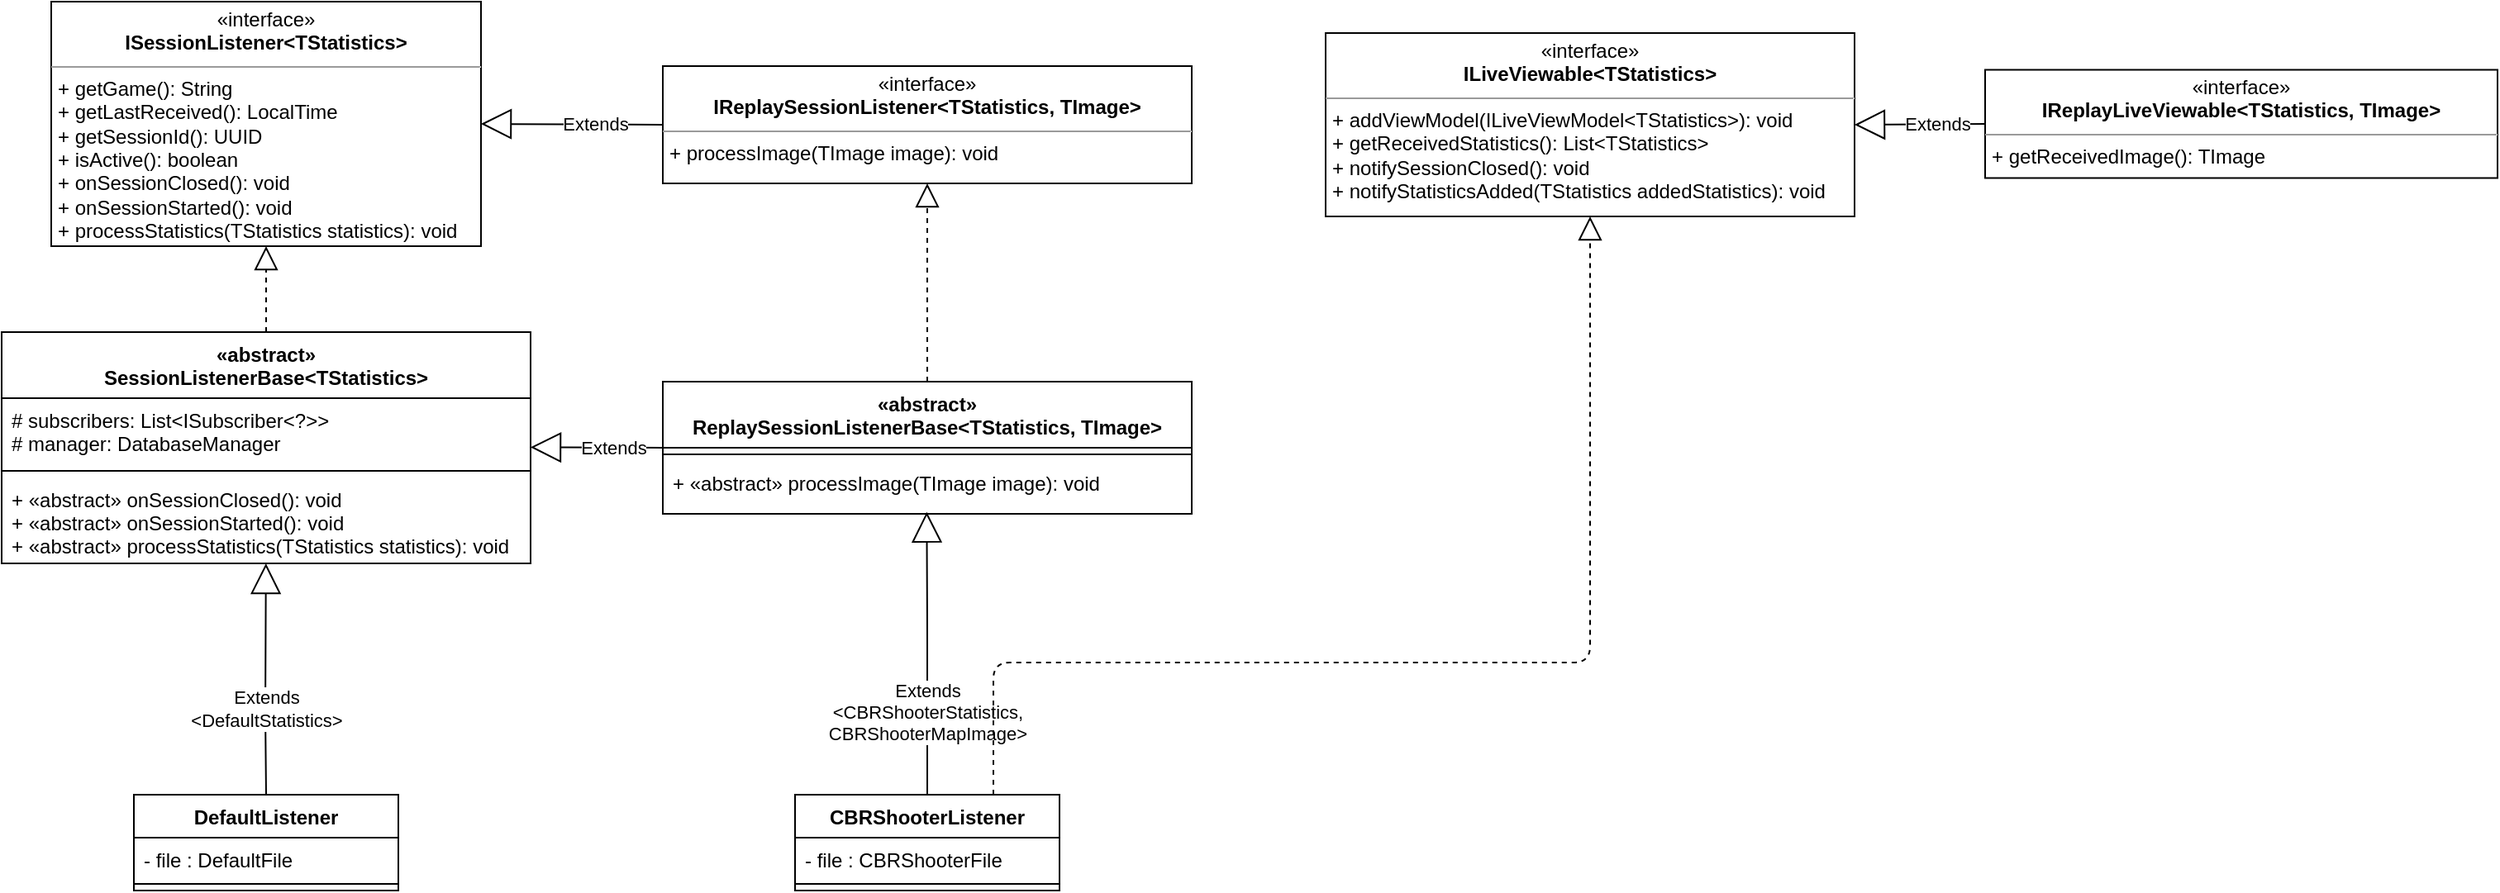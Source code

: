 <mxfile version="14.6.13" type="device"><diagram id="C5RBs43oDa-KdzZeNtuy" name="Page-1"><mxGraphModel dx="1718" dy="2162" grid="1" gridSize="10" guides="1" tooltips="1" connect="1" arrows="1" fold="1" page="1" pageScale="1" pageWidth="827" pageHeight="1169" math="0" shadow="0"><root><mxCell id="WIyWlLk6GJQsqaUBKTNV-0"/><mxCell id="WIyWlLk6GJQsqaUBKTNV-1" parent="WIyWlLk6GJQsqaUBKTNV-0"/><mxCell id="g1QL56Vl-HmodmDSGlGd-16" value="" style="endArrow=block;dashed=1;endFill=0;endSize=12;html=1;entryX=0.5;entryY=1;entryDx=0;entryDy=0;exitX=0.5;exitY=0;exitDx=0;exitDy=0;" edge="1" parent="WIyWlLk6GJQsqaUBKTNV-1" source="g1QL56Vl-HmodmDSGlGd-63" target="g1QL56Vl-HmodmDSGlGd-41"><mxGeometry width="160" relative="1" as="geometry"><mxPoint x="280" y="120" as="sourcePoint"/><mxPoint x="260.0" y="80.0" as="targetPoint"/><Array as="points"/></mxGeometry></mxCell><mxCell id="g1QL56Vl-HmodmDSGlGd-27" value="Extends&lt;br&gt;&amp;lt;CBRShooterStatistics, &lt;br&gt;CBRShooterMapImage&amp;gt;" style="endArrow=block;endSize=16;endFill=0;html=1;exitX=0.5;exitY=0;exitDx=0;exitDy=0;entryX=0.499;entryY=0.964;entryDx=0;entryDy=0;entryPerimeter=0;" edge="1" parent="WIyWlLk6GJQsqaUBKTNV-1" source="g1QL56Vl-HmodmDSGlGd-69" target="g1QL56Vl-HmodmDSGlGd-50"><mxGeometry x="-0.416" width="160" relative="1" as="geometry"><mxPoint x="680" y="360" as="sourcePoint"/><mxPoint x="360" y="254" as="targetPoint"/><Array as="points"><mxPoint x="680" y="300"/></Array><mxPoint as="offset"/></mxGeometry></mxCell><mxCell id="g1QL56Vl-HmodmDSGlGd-32" value="&lt;p style=&quot;margin: 0px ; margin-top: 4px ; text-align: center&quot;&gt;«interface»&lt;br&gt;&lt;b&gt;ILiveViewable&amp;lt;TStatistics&amp;gt;&lt;/b&gt;&lt;/p&gt;&lt;hr size=&quot;1&quot;&gt;&lt;p style=&quot;margin: 0px ; margin-left: 4px&quot;&gt;+ addViewModel(ILiveViewModel&amp;lt;TStatistics&amp;gt;): void&lt;br&gt;+ getReceivedStatistics(): List&amp;lt;TStatistics&amp;gt;&lt;/p&gt;&lt;p style=&quot;margin: 0px ; margin-left: 4px&quot;&gt;+ notifySessionClosed(): void&lt;/p&gt;&lt;p style=&quot;margin: 0px ; margin-left: 4px&quot;&gt;+ notifyStatisticsAdded(TStatistics addedStatistics): void&lt;/p&gt;" style="verticalAlign=top;align=left;overflow=fill;fontSize=12;fontFamily=Helvetica;html=1;" vertex="1" parent="WIyWlLk6GJQsqaUBKTNV-1"><mxGeometry x="921" y="-61" width="320" height="111" as="geometry"/></mxCell><mxCell id="g1QL56Vl-HmodmDSGlGd-33" value="&lt;p style=&quot;margin: 0px ; margin-top: 4px ; text-align: center&quot;&gt;«interface»&lt;br&gt;&lt;b&gt;IReplayLiveViewable&amp;lt;TStatistics, TImage&amp;gt;&lt;/b&gt;&lt;/p&gt;&lt;hr size=&quot;1&quot;&gt;&lt;p style=&quot;margin: 0px ; margin-left: 4px&quot;&gt;+ getReceivedImage(): TImage&lt;/p&gt;" style="verticalAlign=top;align=left;overflow=fill;fontSize=12;fontFamily=Helvetica;html=1;" vertex="1" parent="WIyWlLk6GJQsqaUBKTNV-1"><mxGeometry x="1320" y="-38.75" width="310" height="65.5" as="geometry"/></mxCell><mxCell id="g1QL56Vl-HmodmDSGlGd-35" value="Extends" style="endArrow=block;endSize=16;endFill=0;html=1;exitX=0;exitY=0.5;exitDx=0;exitDy=0;entryX=1;entryY=0.5;entryDx=0;entryDy=0;" edge="1" parent="WIyWlLk6GJQsqaUBKTNV-1" source="g1QL56Vl-HmodmDSGlGd-33" target="g1QL56Vl-HmodmDSGlGd-32"><mxGeometry x="-0.25" width="160" relative="1" as="geometry"><mxPoint x="1040" y="299.71" as="sourcePoint"/><mxPoint x="960" y="299.71" as="targetPoint"/><Array as="points"/><mxPoint as="offset"/></mxGeometry></mxCell><mxCell id="g1QL56Vl-HmodmDSGlGd-41" value="&lt;p style=&quot;margin: 0px ; margin-top: 4px ; text-align: center&quot;&gt;«interface»&lt;br&gt;&lt;b&gt;ISessionListener&amp;lt;TStatistics&amp;gt;&lt;/b&gt;&lt;br&gt;&lt;/p&gt;&lt;hr size=&quot;1&quot;&gt;&lt;p style=&quot;margin: 0px ; margin-left: 4px&quot;&gt;+ getGame(): String&lt;br&gt;+ getLastReceived(): LocalTime&lt;/p&gt;&lt;p style=&quot;margin: 0px ; margin-left: 4px&quot;&gt;+ getSessionId(): UUID&lt;/p&gt;&lt;p style=&quot;margin: 0px ; margin-left: 4px&quot;&gt;+ isActive(): boolean&lt;/p&gt;&lt;p style=&quot;margin: 0px ; margin-left: 4px&quot;&gt;+ onSessionClosed(): void&lt;/p&gt;&lt;p style=&quot;margin: 0px ; margin-left: 4px&quot;&gt;+ onSessionStarted(): void&lt;/p&gt;&lt;p style=&quot;margin: 0px ; margin-left: 4px&quot;&gt;+ processStatistics(TStatistics statistics): void&lt;/p&gt;" style="verticalAlign=top;align=left;overflow=fill;fontSize=12;fontFamily=Helvetica;html=1;" vertex="1" parent="WIyWlLk6GJQsqaUBKTNV-1"><mxGeometry x="150" y="-80" width="260" height="148" as="geometry"/></mxCell><mxCell id="g1QL56Vl-HmodmDSGlGd-42" value="&lt;p style=&quot;margin: 0px ; margin-top: 4px ; text-align: center&quot;&gt;«interface»&lt;br&gt;&lt;b&gt;IReplaySessionListener&amp;lt;TStatistics, TImage&amp;gt;&lt;/b&gt;&lt;br&gt;&lt;/p&gt;&lt;hr size=&quot;1&quot;&gt;&lt;p style=&quot;margin: 0px ; margin-left: 4px&quot;&gt;&lt;span&gt;+ processImage(TImage image): void&lt;/span&gt;&lt;br&gt;&lt;/p&gt;" style="verticalAlign=top;align=left;overflow=fill;fontSize=12;fontFamily=Helvetica;html=1;" vertex="1" parent="WIyWlLk6GJQsqaUBKTNV-1"><mxGeometry x="520" y="-41" width="320" height="71" as="geometry"/></mxCell><mxCell id="g1QL56Vl-HmodmDSGlGd-45" value="Extends" style="endArrow=block;endSize=16;endFill=0;html=1;exitX=0;exitY=0.5;exitDx=0;exitDy=0;entryX=1;entryY=0.5;entryDx=0;entryDy=0;" edge="1" parent="WIyWlLk6GJQsqaUBKTNV-1" source="g1QL56Vl-HmodmDSGlGd-42" target="g1QL56Vl-HmodmDSGlGd-41"><mxGeometry x="-0.25" width="160" relative="1" as="geometry"><mxPoint x="710" y="120" as="sourcePoint"/><mxPoint x="410" y="-18" as="targetPoint"/><Array as="points"/><mxPoint as="offset"/></mxGeometry></mxCell><mxCell id="g1QL56Vl-HmodmDSGlGd-47" value="«abstract»&#10;ReplaySessionListenerBase&lt;TStatistics, TImage&gt;" style="swimlane;fontStyle=1;align=center;verticalAlign=top;childLayout=stackLayout;horizontal=1;startSize=40;horizontalStack=0;resizeParent=1;resizeParentMax=0;resizeLast=0;collapsible=1;marginBottom=0;" vertex="1" parent="WIyWlLk6GJQsqaUBKTNV-1"><mxGeometry x="520" y="150" width="320" height="80" as="geometry"/></mxCell><mxCell id="g1QL56Vl-HmodmDSGlGd-49" value="" style="line;strokeWidth=1;fillColor=none;align=left;verticalAlign=middle;spacingTop=-1;spacingLeft=3;spacingRight=3;rotatable=0;labelPosition=right;points=[];portConstraint=eastwest;" vertex="1" parent="g1QL56Vl-HmodmDSGlGd-47"><mxGeometry y="40" width="320" height="8" as="geometry"/></mxCell><mxCell id="g1QL56Vl-HmodmDSGlGd-50" value="+ «abstract» processImage(TImage image): void" style="text;strokeColor=none;fillColor=none;align=left;verticalAlign=top;spacingLeft=4;spacingRight=4;overflow=hidden;rotatable=0;points=[[0,0.5],[1,0.5]];portConstraint=eastwest;" vertex="1" parent="g1QL56Vl-HmodmDSGlGd-47"><mxGeometry y="48" width="320" height="32" as="geometry"/></mxCell><mxCell id="g1QL56Vl-HmodmDSGlGd-63" value="«abstract»&#10;SessionListenerBase&lt;TStatistics&gt;" style="swimlane;fontStyle=1;align=center;verticalAlign=top;childLayout=stackLayout;horizontal=1;startSize=40;horizontalStack=0;resizeParent=1;resizeParentMax=0;resizeLast=0;collapsible=1;marginBottom=0;" vertex="1" parent="WIyWlLk6GJQsqaUBKTNV-1"><mxGeometry x="120" y="120" width="320" height="140" as="geometry"/></mxCell><mxCell id="g1QL56Vl-HmodmDSGlGd-64" value="# subscribers: List&lt;ISubscriber&lt;?&gt;&gt;&#10;# manager: DatabaseManager" style="text;strokeColor=none;fillColor=none;align=left;verticalAlign=top;spacingLeft=4;spacingRight=4;overflow=hidden;rotatable=0;points=[[0,0.5],[1,0.5]];portConstraint=eastwest;" vertex="1" parent="g1QL56Vl-HmodmDSGlGd-63"><mxGeometry y="40" width="320" height="40" as="geometry"/></mxCell><mxCell id="g1QL56Vl-HmodmDSGlGd-65" value="" style="line;strokeWidth=1;fillColor=none;align=left;verticalAlign=middle;spacingTop=-1;spacingLeft=3;spacingRight=3;rotatable=0;labelPosition=right;points=[];portConstraint=eastwest;" vertex="1" parent="g1QL56Vl-HmodmDSGlGd-63"><mxGeometry y="80" width="320" height="8" as="geometry"/></mxCell><mxCell id="g1QL56Vl-HmodmDSGlGd-66" value="+ «abstract» onSessionClosed(): void&#10;+ «abstract» onSessionStarted(): void&#10;+ «abstract» processStatistics(TStatistics statistics): void" style="text;strokeColor=none;fillColor=none;align=left;verticalAlign=top;spacingLeft=4;spacingRight=4;overflow=hidden;rotatable=0;points=[[0,0.5],[1,0.5]];portConstraint=eastwest;" vertex="1" parent="g1QL56Vl-HmodmDSGlGd-63"><mxGeometry y="88" width="320" height="52" as="geometry"/></mxCell><mxCell id="g1QL56Vl-HmodmDSGlGd-67" value="" style="endArrow=block;dashed=1;endFill=0;endSize=12;html=1;entryX=0.5;entryY=1;entryDx=0;entryDy=0;exitX=0.5;exitY=0;exitDx=0;exitDy=0;" edge="1" parent="WIyWlLk6GJQsqaUBKTNV-1" source="g1QL56Vl-HmodmDSGlGd-47" target="g1QL56Vl-HmodmDSGlGd-42"><mxGeometry width="160" relative="1" as="geometry"><mxPoint x="679.71" y="81" as="sourcePoint"/><mxPoint x="679.71" y="29" as="targetPoint"/><Array as="points"/></mxGeometry></mxCell><mxCell id="g1QL56Vl-HmodmDSGlGd-68" value="Extends" style="endArrow=block;endSize=16;endFill=0;html=1;entryX=1;entryY=0.5;entryDx=0;entryDy=0;exitX=0;exitY=0.5;exitDx=0;exitDy=0;" edge="1" parent="WIyWlLk6GJQsqaUBKTNV-1" source="g1QL56Vl-HmodmDSGlGd-47"><mxGeometry x="-0.25" width="160" relative="1" as="geometry"><mxPoint x="500" y="160" as="sourcePoint"/><mxPoint x="440" y="189.71" as="targetPoint"/><Array as="points"/><mxPoint as="offset"/></mxGeometry></mxCell><mxCell id="g1QL56Vl-HmodmDSGlGd-69" value="CBRShooterListener" style="swimlane;fontStyle=1;align=center;verticalAlign=top;childLayout=stackLayout;horizontal=1;startSize=26;horizontalStack=0;resizeParent=1;resizeParentMax=0;resizeLast=0;collapsible=1;marginBottom=0;" vertex="1" parent="WIyWlLk6GJQsqaUBKTNV-1"><mxGeometry x="600" y="400" width="160" height="58" as="geometry"/></mxCell><mxCell id="g1QL56Vl-HmodmDSGlGd-70" value="- file : CBRShooterFile" style="text;strokeColor=none;fillColor=none;align=left;verticalAlign=top;spacingLeft=4;spacingRight=4;overflow=hidden;rotatable=0;points=[[0,0.5],[1,0.5]];portConstraint=eastwest;" vertex="1" parent="g1QL56Vl-HmodmDSGlGd-69"><mxGeometry y="26" width="160" height="24" as="geometry"/></mxCell><mxCell id="g1QL56Vl-HmodmDSGlGd-71" value="" style="line;strokeWidth=1;fillColor=none;align=left;verticalAlign=middle;spacingTop=-1;spacingLeft=3;spacingRight=3;rotatable=0;labelPosition=right;points=[];portConstraint=eastwest;" vertex="1" parent="g1QL56Vl-HmodmDSGlGd-69"><mxGeometry y="50" width="160" height="8" as="geometry"/></mxCell><mxCell id="g1QL56Vl-HmodmDSGlGd-73" value="" style="endArrow=block;dashed=1;endFill=0;endSize=12;html=1;exitX=0.75;exitY=0;exitDx=0;exitDy=0;entryX=0.5;entryY=1;entryDx=0;entryDy=0;" edge="1" parent="WIyWlLk6GJQsqaUBKTNV-1" source="g1QL56Vl-HmodmDSGlGd-69" target="g1QL56Vl-HmodmDSGlGd-32"><mxGeometry width="160" relative="1" as="geometry"><mxPoint x="780" y="370" as="sourcePoint"/><mxPoint x="940" y="370" as="targetPoint"/><Array as="points"><mxPoint x="720" y="320"/><mxPoint x="1081" y="320"/></Array></mxGeometry></mxCell><mxCell id="g1QL56Vl-HmodmDSGlGd-74" value="DefaultListener" style="swimlane;fontStyle=1;align=center;verticalAlign=top;childLayout=stackLayout;horizontal=1;startSize=26;horizontalStack=0;resizeParent=1;resizeParentMax=0;resizeLast=0;collapsible=1;marginBottom=0;" vertex="1" parent="WIyWlLk6GJQsqaUBKTNV-1"><mxGeometry x="200" y="400" width="160" height="58" as="geometry"/></mxCell><mxCell id="g1QL56Vl-HmodmDSGlGd-75" value="- file : DefaultFile" style="text;strokeColor=none;fillColor=none;align=left;verticalAlign=top;spacingLeft=4;spacingRight=4;overflow=hidden;rotatable=0;points=[[0,0.5],[1,0.5]];portConstraint=eastwest;" vertex="1" parent="g1QL56Vl-HmodmDSGlGd-74"><mxGeometry y="26" width="160" height="24" as="geometry"/></mxCell><mxCell id="g1QL56Vl-HmodmDSGlGd-76" value="" style="line;strokeWidth=1;fillColor=none;align=left;verticalAlign=middle;spacingTop=-1;spacingLeft=3;spacingRight=3;rotatable=0;labelPosition=right;points=[];portConstraint=eastwest;" vertex="1" parent="g1QL56Vl-HmodmDSGlGd-74"><mxGeometry y="50" width="160" height="8" as="geometry"/></mxCell><mxCell id="g1QL56Vl-HmodmDSGlGd-78" value="Extends&lt;br&gt;&amp;lt;DefaultStatistics&amp;gt;" style="endArrow=block;endSize=16;endFill=0;html=1;exitX=0.5;exitY=0;exitDx=0;exitDy=0;" edge="1" parent="WIyWlLk6GJQsqaUBKTNV-1" source="g1QL56Vl-HmodmDSGlGd-74" target="g1QL56Vl-HmodmDSGlGd-66"><mxGeometry x="-0.25" width="160" relative="1" as="geometry"><mxPoint x="279.52" y="451.15" as="sourcePoint"/><mxPoint x="276" y="261" as="targetPoint"/><Array as="points"><mxPoint x="279.52" y="351.15"/></Array><mxPoint as="offset"/></mxGeometry></mxCell></root></mxGraphModel></diagram></mxfile>